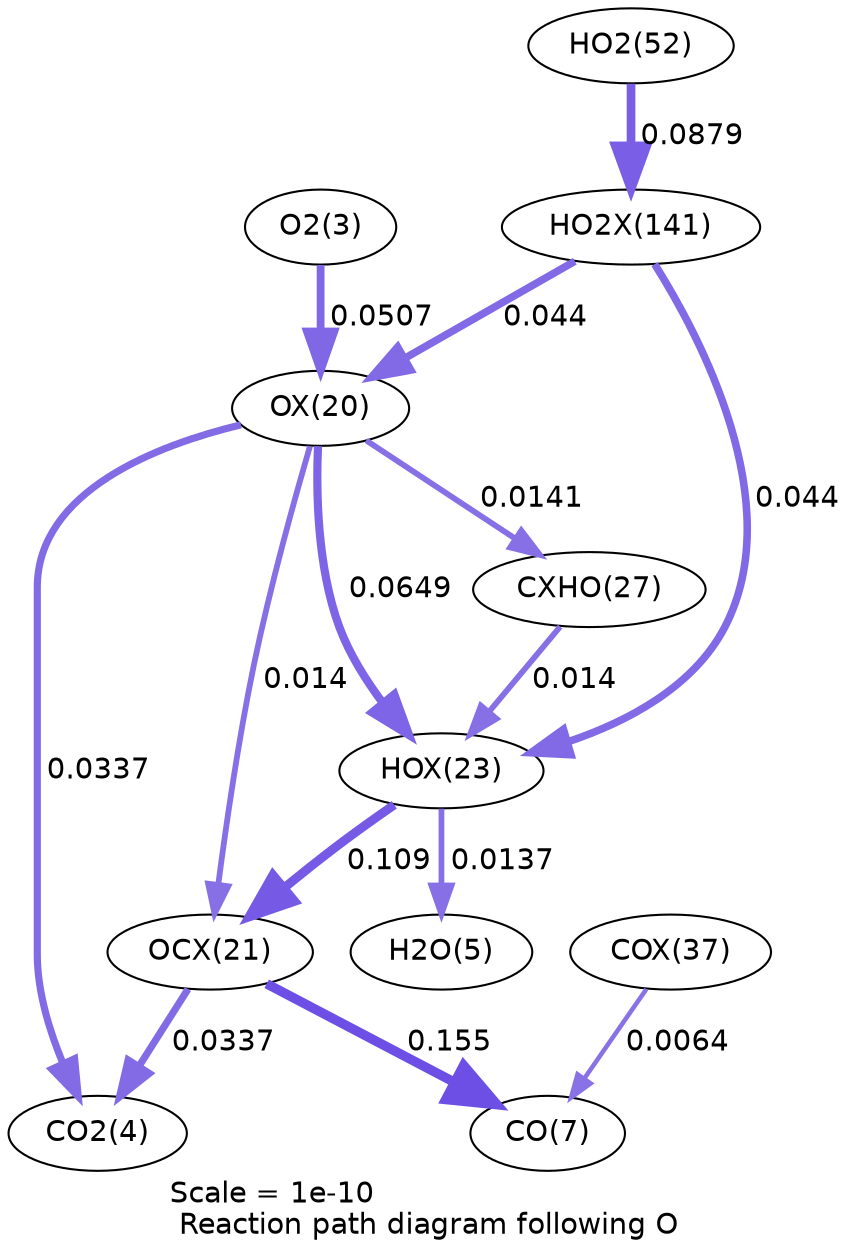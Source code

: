 digraph reaction_paths {
center=1;
s5 -> s25[fontname="Helvetica", penwidth=3.75, arrowsize=1.87, color="0.7, 0.551, 0.9"
, label=" 0.0507"];
s25 -> s31[fontname="Helvetica", penwidth=2.78, arrowsize=1.39, color="0.7, 0.514, 0.9"
, label=" 0.0141"];
s25 -> s28[fontname="Helvetica", penwidth=3.93, arrowsize=1.97, color="0.7, 0.565, 0.9"
, label=" 0.0649"];
s25 -> s26[fontname="Helvetica", penwidth=2.78, arrowsize=1.39, color="0.7, 0.514, 0.9"
, label=" 0.014"];
s25 -> s6[fontname="Helvetica", penwidth=3.44, arrowsize=1.72, color="0.7, 0.534, 0.9"
, label=" 0.0337"];
s41 -> s25[fontname="Helvetica", penwidth=3.64, arrowsize=1.82, color="0.7, 0.544, 0.9"
, label=" 0.044"];
s31 -> s28[fontname="Helvetica", penwidth=2.78, arrowsize=1.39, color="0.7, 0.514, 0.9"
, label=" 0.014"];
s28 -> s7[fontname="Helvetica", penwidth=2.76, arrowsize=1.38, color="0.7, 0.514, 0.9"
, label=" 0.0137"];
s28 -> s26[fontname="Helvetica", penwidth=4.33, arrowsize=2.16, color="0.7, 0.609, 0.9"
, label=" 0.109"];
s41 -> s28[fontname="Helvetica", penwidth=3.64, arrowsize=1.82, color="0.7, 0.544, 0.9"
, label=" 0.044"];
s26 -> s9[fontname="Helvetica", penwidth=4.59, arrowsize=2.3, color="0.7, 0.655, 0.9"
, label=" 0.155"];
s36 -> s9[fontname="Helvetica", penwidth=2.19, arrowsize=1.09, color="0.7, 0.506, 0.9"
, label=" 0.0064"];
s26 -> s6[fontname="Helvetica", penwidth=3.44, arrowsize=1.72, color="0.7, 0.534, 0.9"
, label=" 0.0337"];
s21 -> s41[fontname="Helvetica", penwidth=4.16, arrowsize=2.08, color="0.7, 0.588, 0.9"
, label=" 0.0879"];
s5 [ fontname="Helvetica", label="O2(3)"];
s6 [ fontname="Helvetica", label="CO2(4)"];
s7 [ fontname="Helvetica", label="H2O(5)"];
s9 [ fontname="Helvetica", label="CO(7)"];
s21 [ fontname="Helvetica", label="HO2(52)"];
s25 [ fontname="Helvetica", label="OX(20)"];
s26 [ fontname="Helvetica", label="OCX(21)"];
s28 [ fontname="Helvetica", label="HOX(23)"];
s31 [ fontname="Helvetica", label="CXHO(27)"];
s36 [ fontname="Helvetica", label="COX(37)"];
s41 [ fontname="Helvetica", label="HO2X(141)"];
 label = "Scale = 1e-10\l Reaction path diagram following O";
 fontname = "Helvetica";
}
